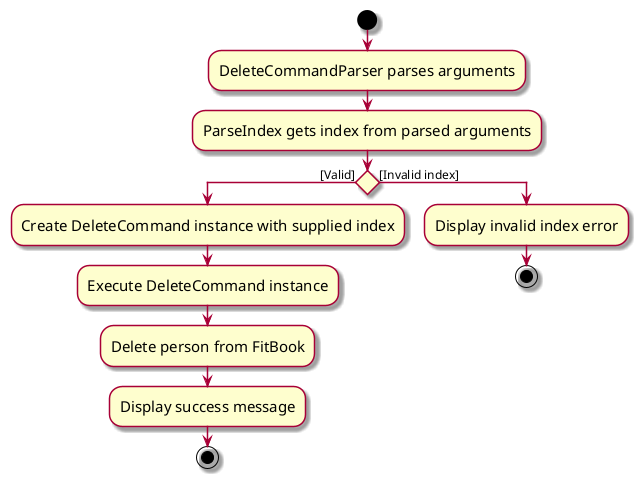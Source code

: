 @startuml
skin rose
skinparam ActivityFontSize 15
skinparam ArrowFontSize 12
start
:DeleteCommandParser parses arguments;
:ParseIndex gets index from parsed arguments;
if () then ([Valid])
    :Create DeleteCommand instance with supplied index;
    :Execute DeleteCommand instance;
    :Delete person from FitBook;
    :Display success message;
    stop
else ([Invalid index])
    :Display invalid index error;
    stop
endif
@enduml
